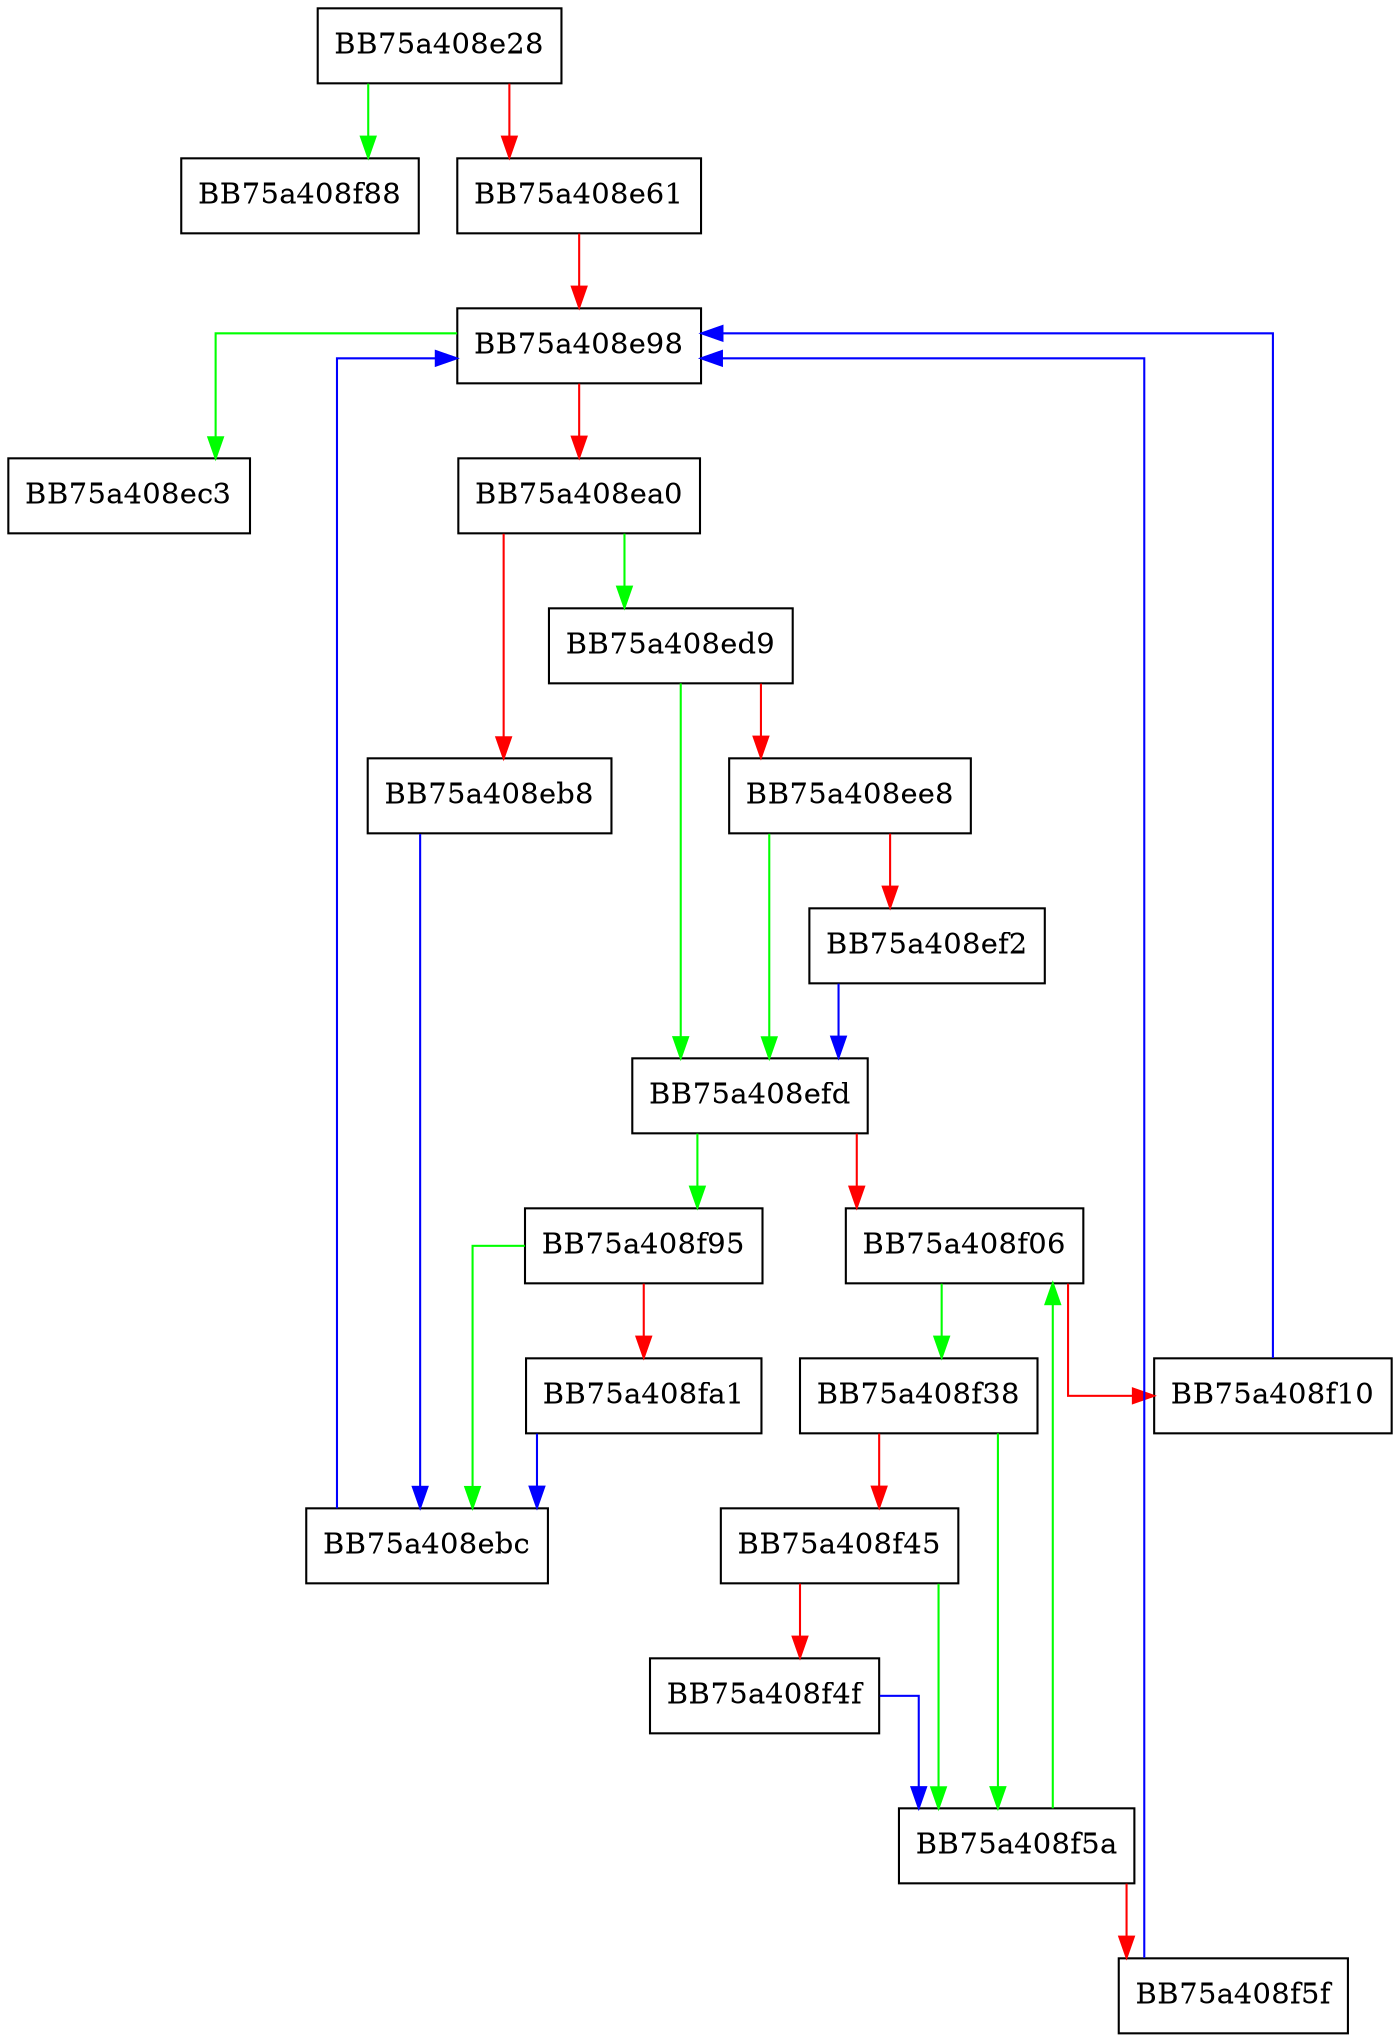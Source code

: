 digraph _Forced_rehash {
  node [shape="box"];
  graph [splines=ortho];
  BB75a408e28 -> BB75a408f88 [color="green"];
  BB75a408e28 -> BB75a408e61 [color="red"];
  BB75a408e61 -> BB75a408e98 [color="red"];
  BB75a408e98 -> BB75a408ec3 [color="green"];
  BB75a408e98 -> BB75a408ea0 [color="red"];
  BB75a408ea0 -> BB75a408ed9 [color="green"];
  BB75a408ea0 -> BB75a408eb8 [color="red"];
  BB75a408eb8 -> BB75a408ebc [color="blue"];
  BB75a408ebc -> BB75a408e98 [color="blue"];
  BB75a408ed9 -> BB75a408efd [color="green"];
  BB75a408ed9 -> BB75a408ee8 [color="red"];
  BB75a408ee8 -> BB75a408efd [color="green"];
  BB75a408ee8 -> BB75a408ef2 [color="red"];
  BB75a408ef2 -> BB75a408efd [color="blue"];
  BB75a408efd -> BB75a408f95 [color="green"];
  BB75a408efd -> BB75a408f06 [color="red"];
  BB75a408f06 -> BB75a408f38 [color="green"];
  BB75a408f06 -> BB75a408f10 [color="red"];
  BB75a408f10 -> BB75a408e98 [color="blue"];
  BB75a408f38 -> BB75a408f5a [color="green"];
  BB75a408f38 -> BB75a408f45 [color="red"];
  BB75a408f45 -> BB75a408f5a [color="green"];
  BB75a408f45 -> BB75a408f4f [color="red"];
  BB75a408f4f -> BB75a408f5a [color="blue"];
  BB75a408f5a -> BB75a408f06 [color="green"];
  BB75a408f5a -> BB75a408f5f [color="red"];
  BB75a408f5f -> BB75a408e98 [color="blue"];
  BB75a408f95 -> BB75a408ebc [color="green"];
  BB75a408f95 -> BB75a408fa1 [color="red"];
  BB75a408fa1 -> BB75a408ebc [color="blue"];
}
